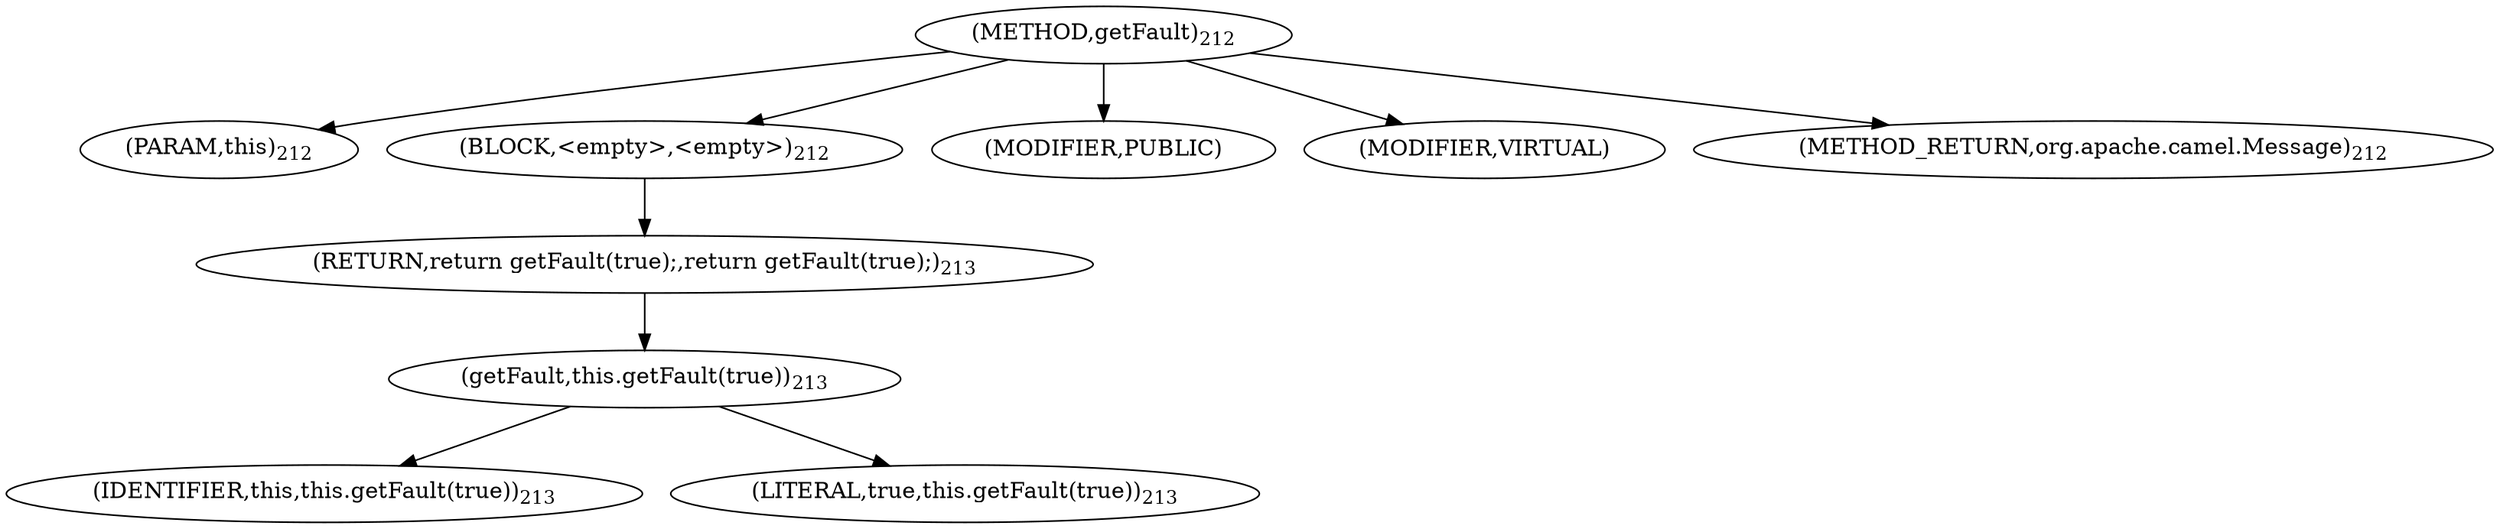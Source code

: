 digraph "getFault" {  
"637" [label = <(METHOD,getFault)<SUB>212</SUB>> ]
"52" [label = <(PARAM,this)<SUB>212</SUB>> ]
"638" [label = <(BLOCK,&lt;empty&gt;,&lt;empty&gt;)<SUB>212</SUB>> ]
"639" [label = <(RETURN,return getFault(true);,return getFault(true);)<SUB>213</SUB>> ]
"640" [label = <(getFault,this.getFault(true))<SUB>213</SUB>> ]
"51" [label = <(IDENTIFIER,this,this.getFault(true))<SUB>213</SUB>> ]
"641" [label = <(LITERAL,true,this.getFault(true))<SUB>213</SUB>> ]
"642" [label = <(MODIFIER,PUBLIC)> ]
"643" [label = <(MODIFIER,VIRTUAL)> ]
"644" [label = <(METHOD_RETURN,org.apache.camel.Message)<SUB>212</SUB>> ]
  "637" -> "52" 
  "637" -> "638" 
  "637" -> "642" 
  "637" -> "643" 
  "637" -> "644" 
  "638" -> "639" 
  "639" -> "640" 
  "640" -> "51" 
  "640" -> "641" 
}
